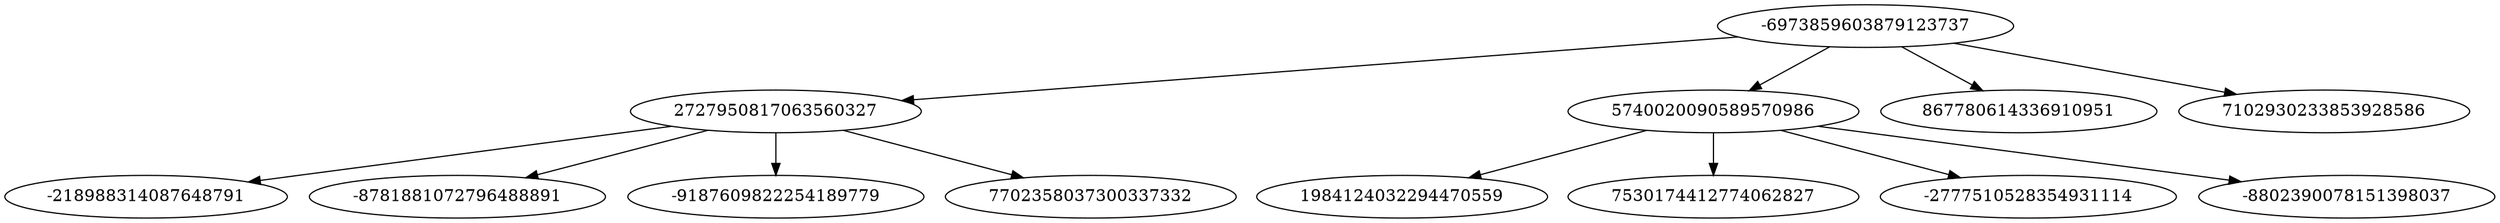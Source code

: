 digraph tree {
    "-6973859603879123737";
    "2727950817063560327";
    "-218988314087648791";
    "-8781881072796488891";
    "-9187609822254189779";
    "7702358037300337332";
    "5740020090589570986";
    "1984124032294470559";
    "7530174412774062827";
    "-2777510528354931114";
    "-8802390078151398037";
    "867780614336910951";
    "7102930233853928586";
    "-6973859603879123737" -> "2727950817063560327";
    "-6973859603879123737" -> "5740020090589570986";
    "-6973859603879123737" -> "867780614336910951";
    "-6973859603879123737" -> "7102930233853928586";
    "2727950817063560327" -> "-218988314087648791";
    "2727950817063560327" -> "-8781881072796488891";
    "2727950817063560327" -> "-9187609822254189779";
    "2727950817063560327" -> "7702358037300337332";
    "5740020090589570986" -> "1984124032294470559";
    "5740020090589570986" -> "7530174412774062827";
    "5740020090589570986" -> "-2777510528354931114";
    "5740020090589570986" -> "-8802390078151398037";
}
